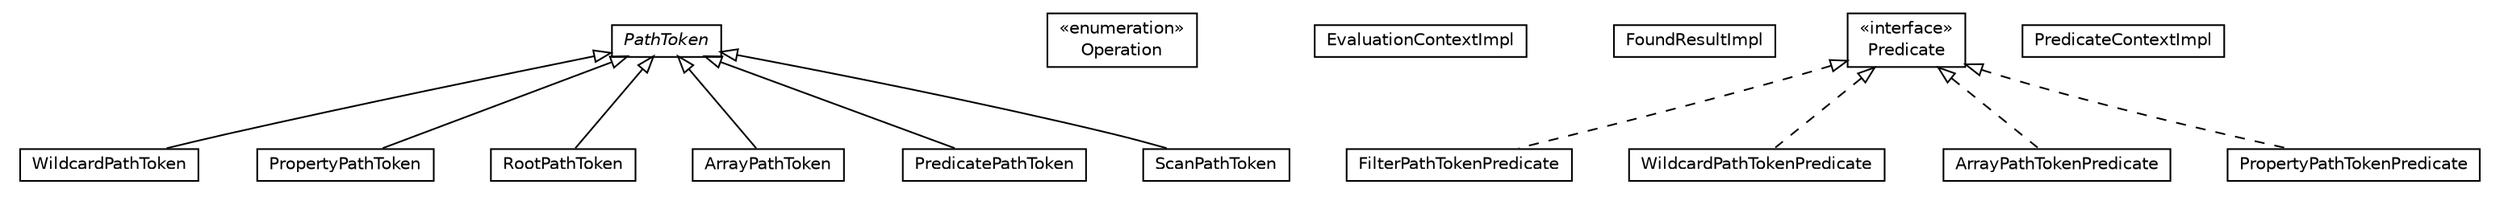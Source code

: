 #!/usr/local/bin/dot
#
# Class diagram 
# Generated by UMLGraph version R5_6-24-gf6e263 (http://www.umlgraph.org/)
#

digraph G {
	edge [fontname="Helvetica",fontsize=10,labelfontname="Helvetica",labelfontsize=10];
	node [fontname="Helvetica",fontsize=10,shape=plaintext];
	nodesep=0.25;
	ranksep=0.5;
	// net.trajano.doxdb.jsonpath.internal.token.WildcardPathToken
	c329 [label=<<table title="net.trajano.doxdb.jsonpath.internal.token.WildcardPathToken" border="0" cellborder="1" cellspacing="0" cellpadding="2" port="p" href="./WildcardPathToken.html">
		<tr><td><table border="0" cellspacing="0" cellpadding="1">
<tr><td align="center" balign="center"> WildcardPathToken </td></tr>
		</table></td></tr>
		</table>>, URL="./WildcardPathToken.html", fontname="Helvetica", fontcolor="black", fontsize=10.0];
	// net.trajano.doxdb.jsonpath.internal.token.PropertyPathToken
	c330 [label=<<table title="net.trajano.doxdb.jsonpath.internal.token.PropertyPathToken" border="0" cellborder="1" cellspacing="0" cellpadding="2" port="p" href="./PropertyPathToken.html">
		<tr><td><table border="0" cellspacing="0" cellpadding="1">
<tr><td align="center" balign="center"> PropertyPathToken </td></tr>
		</table></td></tr>
		</table>>, URL="./PropertyPathToken.html", fontname="Helvetica", fontcolor="black", fontsize=10.0];
	// net.trajano.doxdb.jsonpath.internal.token.RootPathToken
	c331 [label=<<table title="net.trajano.doxdb.jsonpath.internal.token.RootPathToken" border="0" cellborder="1" cellspacing="0" cellpadding="2" port="p" href="./RootPathToken.html">
		<tr><td><table border="0" cellspacing="0" cellpadding="1">
<tr><td align="center" balign="center"> RootPathToken </td></tr>
		</table></td></tr>
		</table>>, URL="./RootPathToken.html", fontname="Helvetica", fontcolor="black", fontsize=10.0];
	// net.trajano.doxdb.jsonpath.internal.token.PathToken
	c332 [label=<<table title="net.trajano.doxdb.jsonpath.internal.token.PathToken" border="0" cellborder="1" cellspacing="0" cellpadding="2" port="p" href="./PathToken.html">
		<tr><td><table border="0" cellspacing="0" cellpadding="1">
<tr><td align="center" balign="center"><font face="Helvetica-Oblique"> PathToken </font></td></tr>
		</table></td></tr>
		</table>>, URL="./PathToken.html", fontname="Helvetica", fontcolor="black", fontsize=10.0];
	// net.trajano.doxdb.jsonpath.internal.token.ArrayPathToken
	c333 [label=<<table title="net.trajano.doxdb.jsonpath.internal.token.ArrayPathToken" border="0" cellborder="1" cellspacing="0" cellpadding="2" port="p" href="./ArrayPathToken.html">
		<tr><td><table border="0" cellspacing="0" cellpadding="1">
<tr><td align="center" balign="center"> ArrayPathToken </td></tr>
		</table></td></tr>
		</table>>, URL="./ArrayPathToken.html", fontname="Helvetica", fontcolor="black", fontsize=10.0];
	// net.trajano.doxdb.jsonpath.internal.token.ArrayPathToken.Operation
	c334 [label=<<table title="net.trajano.doxdb.jsonpath.internal.token.ArrayPathToken.Operation" border="0" cellborder="1" cellspacing="0" cellpadding="2" port="p" href="./ArrayPathToken.Operation.html">
		<tr><td><table border="0" cellspacing="0" cellpadding="1">
<tr><td align="center" balign="center"> &#171;enumeration&#187; </td></tr>
<tr><td align="center" balign="center"> Operation </td></tr>
		</table></td></tr>
		</table>>, URL="./ArrayPathToken.Operation.html", fontname="Helvetica", fontcolor="black", fontsize=10.0];
	// net.trajano.doxdb.jsonpath.internal.token.PredicatePathToken
	c335 [label=<<table title="net.trajano.doxdb.jsonpath.internal.token.PredicatePathToken" border="0" cellborder="1" cellspacing="0" cellpadding="2" port="p" href="./PredicatePathToken.html">
		<tr><td><table border="0" cellspacing="0" cellpadding="1">
<tr><td align="center" balign="center"> PredicatePathToken </td></tr>
		</table></td></tr>
		</table>>, URL="./PredicatePathToken.html", fontname="Helvetica", fontcolor="black", fontsize=10.0];
	// net.trajano.doxdb.jsonpath.internal.token.EvaluationContextImpl
	c336 [label=<<table title="net.trajano.doxdb.jsonpath.internal.token.EvaluationContextImpl" border="0" cellborder="1" cellspacing="0" cellpadding="2" port="p" href="./EvaluationContextImpl.html">
		<tr><td><table border="0" cellspacing="0" cellpadding="1">
<tr><td align="center" balign="center"> EvaluationContextImpl </td></tr>
		</table></td></tr>
		</table>>, URL="./EvaluationContextImpl.html", fontname="Helvetica", fontcolor="black", fontsize=10.0];
	// net.trajano.doxdb.jsonpath.internal.token.EvaluationContextImpl.FoundResultImpl
	c337 [label=<<table title="net.trajano.doxdb.jsonpath.internal.token.EvaluationContextImpl.FoundResultImpl" border="0" cellborder="1" cellspacing="0" cellpadding="2" port="p" href="./EvaluationContextImpl.FoundResultImpl.html">
		<tr><td><table border="0" cellspacing="0" cellpadding="1">
<tr><td align="center" balign="center"> FoundResultImpl </td></tr>
		</table></td></tr>
		</table>>, URL="./EvaluationContextImpl.FoundResultImpl.html", fontname="Helvetica", fontcolor="black", fontsize=10.0];
	// net.trajano.doxdb.jsonpath.internal.token.ScanPathToken
	c338 [label=<<table title="net.trajano.doxdb.jsonpath.internal.token.ScanPathToken" border="0" cellborder="1" cellspacing="0" cellpadding="2" port="p" href="./ScanPathToken.html">
		<tr><td><table border="0" cellspacing="0" cellpadding="1">
<tr><td align="center" balign="center"> ScanPathToken </td></tr>
		</table></td></tr>
		</table>>, URL="./ScanPathToken.html", fontname="Helvetica", fontcolor="black", fontsize=10.0];
	// net.trajano.doxdb.jsonpath.internal.token.ScanPathToken.Predicate
	c339 [label=<<table title="net.trajano.doxdb.jsonpath.internal.token.ScanPathToken.Predicate" border="0" cellborder="1" cellspacing="0" cellpadding="2" port="p" href="./ScanPathToken.Predicate.html">
		<tr><td><table border="0" cellspacing="0" cellpadding="1">
<tr><td align="center" balign="center"> &#171;interface&#187; </td></tr>
<tr><td align="center" balign="center"> Predicate </td></tr>
		</table></td></tr>
		</table>>, URL="./ScanPathToken.Predicate.html", fontname="Helvetica", fontcolor="black", fontsize=10.0];
	// net.trajano.doxdb.jsonpath.internal.token.ScanPathToken.FilterPathTokenPredicate
	c340 [label=<<table title="net.trajano.doxdb.jsonpath.internal.token.ScanPathToken.FilterPathTokenPredicate" border="0" cellborder="1" cellspacing="0" cellpadding="2" port="p" href="./ScanPathToken.FilterPathTokenPredicate.html">
		<tr><td><table border="0" cellspacing="0" cellpadding="1">
<tr><td align="center" balign="center"> FilterPathTokenPredicate </td></tr>
		</table></td></tr>
		</table>>, URL="./ScanPathToken.FilterPathTokenPredicate.html", fontname="Helvetica", fontcolor="black", fontsize=10.0];
	// net.trajano.doxdb.jsonpath.internal.token.ScanPathToken.WildcardPathTokenPredicate
	c341 [label=<<table title="net.trajano.doxdb.jsonpath.internal.token.ScanPathToken.WildcardPathTokenPredicate" border="0" cellborder="1" cellspacing="0" cellpadding="2" port="p" href="./ScanPathToken.WildcardPathTokenPredicate.html">
		<tr><td><table border="0" cellspacing="0" cellpadding="1">
<tr><td align="center" balign="center"> WildcardPathTokenPredicate </td></tr>
		</table></td></tr>
		</table>>, URL="./ScanPathToken.WildcardPathTokenPredicate.html", fontname="Helvetica", fontcolor="black", fontsize=10.0];
	// net.trajano.doxdb.jsonpath.internal.token.ScanPathToken.ArrayPathTokenPredicate
	c342 [label=<<table title="net.trajano.doxdb.jsonpath.internal.token.ScanPathToken.ArrayPathTokenPredicate" border="0" cellborder="1" cellspacing="0" cellpadding="2" port="p" href="./ScanPathToken.ArrayPathTokenPredicate.html">
		<tr><td><table border="0" cellspacing="0" cellpadding="1">
<tr><td align="center" balign="center"> ArrayPathTokenPredicate </td></tr>
		</table></td></tr>
		</table>>, URL="./ScanPathToken.ArrayPathTokenPredicate.html", fontname="Helvetica", fontcolor="black", fontsize=10.0];
	// net.trajano.doxdb.jsonpath.internal.token.ScanPathToken.PropertyPathTokenPredicate
	c343 [label=<<table title="net.trajano.doxdb.jsonpath.internal.token.ScanPathToken.PropertyPathTokenPredicate" border="0" cellborder="1" cellspacing="0" cellpadding="2" port="p" href="./ScanPathToken.PropertyPathTokenPredicate.html">
		<tr><td><table border="0" cellspacing="0" cellpadding="1">
<tr><td align="center" balign="center"> PropertyPathTokenPredicate </td></tr>
		</table></td></tr>
		</table>>, URL="./ScanPathToken.PropertyPathTokenPredicate.html", fontname="Helvetica", fontcolor="black", fontsize=10.0];
	// net.trajano.doxdb.jsonpath.internal.token.PredicateContextImpl
	c344 [label=<<table title="net.trajano.doxdb.jsonpath.internal.token.PredicateContextImpl" border="0" cellborder="1" cellspacing="0" cellpadding="2" port="p" href="./PredicateContextImpl.html">
		<tr><td><table border="0" cellspacing="0" cellpadding="1">
<tr><td align="center" balign="center"> PredicateContextImpl </td></tr>
		</table></td></tr>
		</table>>, URL="./PredicateContextImpl.html", fontname="Helvetica", fontcolor="black", fontsize=10.0];
	//net.trajano.doxdb.jsonpath.internal.token.WildcardPathToken extends net.trajano.doxdb.jsonpath.internal.token.PathToken
	c332:p -> c329:p [dir=back,arrowtail=empty];
	//net.trajano.doxdb.jsonpath.internal.token.PropertyPathToken extends net.trajano.doxdb.jsonpath.internal.token.PathToken
	c332:p -> c330:p [dir=back,arrowtail=empty];
	//net.trajano.doxdb.jsonpath.internal.token.RootPathToken extends net.trajano.doxdb.jsonpath.internal.token.PathToken
	c332:p -> c331:p [dir=back,arrowtail=empty];
	//net.trajano.doxdb.jsonpath.internal.token.ArrayPathToken extends net.trajano.doxdb.jsonpath.internal.token.PathToken
	c332:p -> c333:p [dir=back,arrowtail=empty];
	//net.trajano.doxdb.jsonpath.internal.token.PredicatePathToken extends net.trajano.doxdb.jsonpath.internal.token.PathToken
	c332:p -> c335:p [dir=back,arrowtail=empty];
	//net.trajano.doxdb.jsonpath.internal.token.ScanPathToken extends net.trajano.doxdb.jsonpath.internal.token.PathToken
	c332:p -> c338:p [dir=back,arrowtail=empty];
	//net.trajano.doxdb.jsonpath.internal.token.ScanPathToken.FilterPathTokenPredicate implements net.trajano.doxdb.jsonpath.internal.token.ScanPathToken.Predicate
	c339:p -> c340:p [dir=back,arrowtail=empty,style=dashed];
	//net.trajano.doxdb.jsonpath.internal.token.ScanPathToken.WildcardPathTokenPredicate implements net.trajano.doxdb.jsonpath.internal.token.ScanPathToken.Predicate
	c339:p -> c341:p [dir=back,arrowtail=empty,style=dashed];
	//net.trajano.doxdb.jsonpath.internal.token.ScanPathToken.ArrayPathTokenPredicate implements net.trajano.doxdb.jsonpath.internal.token.ScanPathToken.Predicate
	c339:p -> c342:p [dir=back,arrowtail=empty,style=dashed];
	//net.trajano.doxdb.jsonpath.internal.token.ScanPathToken.PropertyPathTokenPredicate implements net.trajano.doxdb.jsonpath.internal.token.ScanPathToken.Predicate
	c339:p -> c343:p [dir=back,arrowtail=empty,style=dashed];
}

